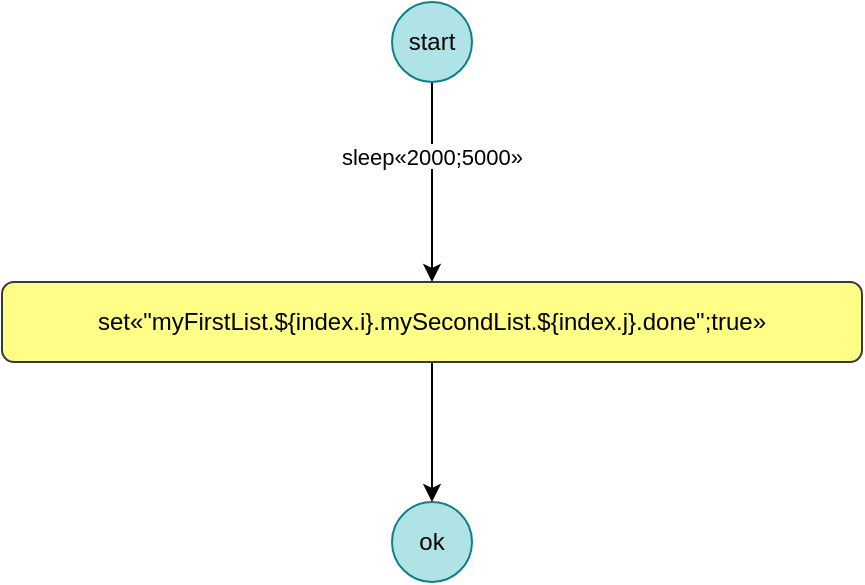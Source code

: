 <mxfile>
    <diagram id="y7LyX2alFGtX07KHJ8K6" name="Page-1">
        <mxGraphModel dx="783" dy="523" grid="1" gridSize="10" guides="1" tooltips="1" connect="1" arrows="1" fold="1" page="1" pageScale="1" pageWidth="850" pageHeight="1100" math="0" shadow="0">
            <root>
                <mxCell id="0"/>
                <mxCell id="1" parent="0"/>
                <mxCell id="55" style="edgeStyle=none;html=1;entryX=0.5;entryY=0;entryDx=0;entryDy=0;" parent="1" source="2" target="56" edge="1">
                    <mxGeometry relative="1" as="geometry">
                        <mxPoint x="363.611" y="80" as="targetPoint"/>
                    </mxGeometry>
                </mxCell>
                <mxCell id="59" value="sleep«2000;5000»" style="edgeLabel;align=center;verticalAlign=middle;resizable=0;points=[];" parent="55" vertex="1" connectable="0">
                    <mxGeometry x="-0.275" relative="1" as="geometry">
                        <mxPoint as="offset"/>
                    </mxGeometry>
                </mxCell>
                <mxCell id="2" value="start" style="ellipse;whiteSpace=wrap;fillColor=#b0e3e6;strokeColor=#0e8088;fontColor=#050505;" parent="1" vertex="1">
                    <mxGeometry x="345" y="40" width="40" height="40" as="geometry"/>
                </mxCell>
                <mxCell id="33" value="ok" style="ellipse;whiteSpace=wrap;fillColor=#b0e3e6;strokeColor=#0e8088;fontColor=#000000;" parent="1" vertex="1">
                    <mxGeometry x="345" y="290" width="40" height="40" as="geometry"/>
                </mxCell>
                <mxCell id="58" style="edgeStyle=none;html=1;" parent="1" source="56" target="33" edge="1">
                    <mxGeometry relative="1" as="geometry"/>
                </mxCell>
                <mxCell id="56" value="set«&quot;myFirstList.${index.i}.mySecondList.${index.j}.done&quot;;true»" style="rounded=1;whiteSpace=wrap;fillColor=#ffff88;strokeColor=#36393d;fontColor=#000000;" parent="1" vertex="1">
                    <mxGeometry x="150" y="180" width="430" height="40" as="geometry"/>
                </mxCell>
            </root>
        </mxGraphModel>
    </diagram>
</mxfile>